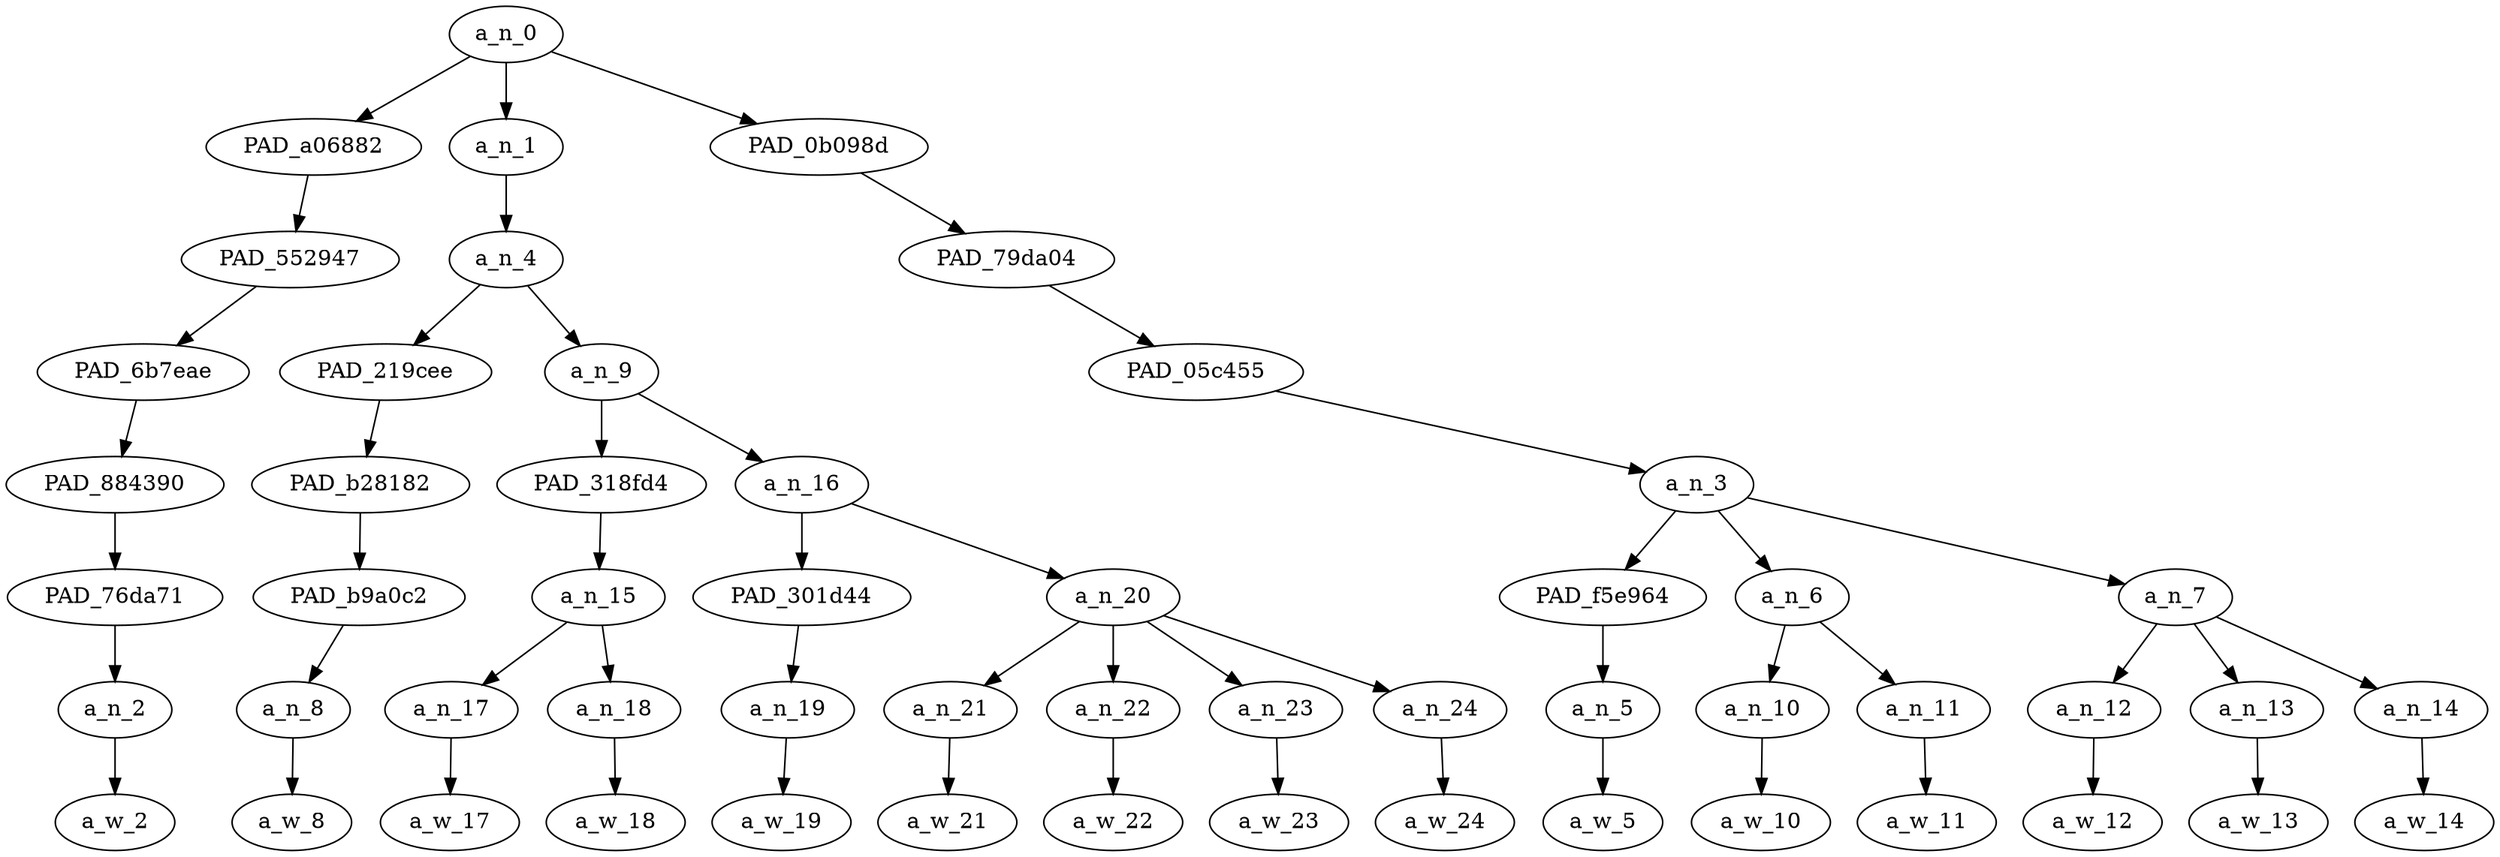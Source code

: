 strict digraph "" {
	a_n_0	[div_dir=1,
		index=0,
		level=7,
		pos="6.7569444444444455,7!",
		text_span="[0, 1, 2, 3, 4, 5, 6, 7, 8, 9, 10, 11, 12, 13, 14]",
		value=1.00000000];
	PAD_a06882	[div_dir=-1,
		index=1,
		level=6,
		pos="8.0,6!",
		text_span="[8]",
		value=0.04655025];
	a_n_0 -> PAD_a06882;
	a_n_1	[div_dir=1,
		index=0,
		level=6,
		pos="1.4375,6!",
		text_span="[0, 1, 2, 3, 4, 5, 6, 7]",
		value=0.66997833];
	a_n_0 -> a_n_1;
	PAD_0b098d	[div_dir=1,
		index=2,
		level=6,
		pos="10.833333333333334,6!",
		text_span="[9, 10, 11, 12, 13, 14]",
		value=0.28309445];
	a_n_0 -> PAD_0b098d;
	PAD_552947	[div_dir=-1,
		index=1,
		level=5,
		pos="8.0,5!",
		text_span="[8]",
		value=0.04655025];
	PAD_a06882 -> PAD_552947;
	PAD_6b7eae	[div_dir=-1,
		index=2,
		level=4,
		pos="8.0,4!",
		text_span="[8]",
		value=0.04655025];
	PAD_552947 -> PAD_6b7eae;
	PAD_884390	[div_dir=-1,
		index=3,
		level=3,
		pos="8.0,3!",
		text_span="[8]",
		value=0.04655025];
	PAD_6b7eae -> PAD_884390;
	PAD_76da71	[div_dir=-1,
		index=4,
		level=2,
		pos="8.0,2!",
		text_span="[8]",
		value=0.04655025];
	PAD_884390 -> PAD_76da71;
	a_n_2	[div_dir=-1,
		index=8,
		level=1,
		pos="8.0,1!",
		text_span="[8]",
		value=0.04655025];
	PAD_76da71 -> a_n_2;
	a_w_2	[div_dir=0,
		index=8,
		level=0,
		pos="8,0!",
		text_span="[8]",
		value=i];
	a_n_2 -> a_w_2;
	a_n_4	[div_dir=1,
		index=0,
		level=5,
		pos="1.4375,5!",
		text_span="[0, 1, 2, 3, 4, 5, 6, 7]",
		value=0.66960674];
	a_n_1 -> a_n_4;
	PAD_219cee	[div_dir=1,
		index=0,
		level=4,
		pos="0.0,4!",
		text_span="[0]",
		value=0.06469875];
	a_n_4 -> PAD_219cee;
	a_n_9	[div_dir=1,
		index=1,
		level=4,
		pos="2.875,4!",
		text_span="[1, 2, 3, 4, 5, 6, 7]",
		value=0.60453640];
	a_n_4 -> a_n_9;
	PAD_b28182	[div_dir=1,
		index=0,
		level=3,
		pos="0.0,3!",
		text_span="[0]",
		value=0.06469875];
	PAD_219cee -> PAD_b28182;
	PAD_b9a0c2	[div_dir=1,
		index=0,
		level=2,
		pos="0.0,2!",
		text_span="[0]",
		value=0.06469875];
	PAD_b28182 -> PAD_b9a0c2;
	a_n_8	[div_dir=1,
		index=0,
		level=1,
		pos="0.0,1!",
		text_span="[0]",
		value=0.06469875];
	PAD_b9a0c2 -> a_n_8;
	a_w_8	[div_dir=0,
		index=0,
		level=0,
		pos="0,0!",
		text_span="[0]",
		value=im];
	a_n_8 -> a_w_8;
	PAD_318fd4	[div_dir=1,
		index=1,
		level=3,
		pos="1.5,3!",
		text_span="[1, 2]",
		value=0.17751776];
	a_n_9 -> PAD_318fd4;
	a_n_16	[div_dir=1,
		index=2,
		level=3,
		pos="4.25,3!",
		text_span="[3, 4, 5, 6, 7]",
		value=0.42670118];
	a_n_9 -> a_n_16;
	a_n_15	[div_dir=1,
		index=1,
		level=2,
		pos="1.5,2!",
		text_span="[1, 2]",
		value=0.17751776];
	PAD_318fd4 -> a_n_15;
	a_n_17	[div_dir=1,
		index=1,
		level=1,
		pos="1.0,1!",
		text_span="[1]",
		value=0.05173603];
	a_n_15 -> a_n_17;
	a_n_18	[div_dir=-1,
		index=2,
		level=1,
		pos="2.0,1!",
		text_span="[2]",
		value=0.12573168];
	a_n_15 -> a_n_18;
	a_w_17	[div_dir=0,
		index=1,
		level=0,
		pos="1,0!",
		text_span="[1]",
		value=a];
	a_n_17 -> a_w_17;
	a_w_18	[div_dir=0,
		index=2,
		level=0,
		pos="2,0!",
		text_span="[2]",
		value=slut];
	a_n_18 -> a_w_18;
	PAD_301d44	[div_dir=1,
		index=2,
		level=2,
		pos="3.0,2!",
		text_span="[3]",
		value=0.04010627];
	a_n_16 -> PAD_301d44;
	a_n_20	[div_dir=1,
		index=3,
		level=2,
		pos="5.5,2!",
		text_span="[4, 5, 6, 7]",
		value=0.38625254];
	a_n_16 -> a_n_20;
	a_n_19	[div_dir=1,
		index=3,
		level=1,
		pos="3.0,1!",
		text_span="[3]",
		value=0.04010627];
	PAD_301d44 -> a_n_19;
	a_w_19	[div_dir=0,
		index=3,
		level=0,
		pos="3,0!",
		text_span="[3]",
		value=for];
	a_n_19 -> a_w_19;
	a_n_21	[div_dir=1,
		index=4,
		level=1,
		pos="4.0,1!",
		text_span="[4]",
		value=0.03953470];
	a_n_20 -> a_n_21;
	a_n_22	[div_dir=1,
		index=5,
		level=1,
		pos="5.0,1!",
		text_span="[5]",
		value=0.04850937];
	a_n_20 -> a_n_22;
	a_n_23	[div_dir=1,
		index=6,
		level=1,
		pos="6.0,1!",
		text_span="[6]",
		value=0.18637729];
	a_n_20 -> a_n_23;
	a_n_24	[div_dir=-1,
		index=7,
		level=1,
		pos="7.0,1!",
		text_span="[7]",
		value=0.11156103];
	a_n_20 -> a_n_24;
	a_w_21	[div_dir=0,
		index=4,
		level=0,
		pos="4,0!",
		text_span="[4]",
		value=the];
	a_n_21 -> a_w_21;
	a_w_22	[div_dir=0,
		index=5,
		level=0,
		pos="5,0!",
		text_span="[5]",
		value=entire];
	a_n_22 -> a_w_22;
	a_w_23	[div_dir=0,
		index=6,
		level=0,
		pos="6,0!",
		text_span="[6]",
		value=cql];
	a_n_23 -> a_w_23;
	a_w_24	[div_dir=0,
		index=7,
		level=0,
		pos="7,0!",
		text_span="[7]",
		value=ost];
	a_n_24 -> a_w_24;
	PAD_79da04	[div_dir=1,
		index=2,
		level=5,
		pos="10.833333333333334,5!",
		text_span="[9, 10, 11, 12, 13, 14]",
		value=0.28309445];
	PAD_0b098d -> PAD_79da04;
	PAD_05c455	[div_dir=1,
		index=3,
		level=4,
		pos="10.833333333333334,4!",
		text_span="[9, 10, 11, 12, 13, 14]",
		value=0.28309445];
	PAD_79da04 -> PAD_05c455;
	a_n_3	[div_dir=1,
		index=4,
		level=3,
		pos="10.833333333333334,3!",
		text_span="[9, 10, 11, 12, 13, 14]",
		value=0.28309445];
	PAD_05c455 -> a_n_3;
	PAD_f5e964	[div_dir=-1,
		index=5,
		level=2,
		pos="9.0,2!",
		text_span="[9]",
		value=0.05823735];
	a_n_3 -> PAD_f5e964;
	a_n_6	[div_dir=1,
		index=6,
		level=2,
		pos="10.5,2!",
		text_span="[10, 11]",
		value=0.09910280];
	a_n_3 -> a_n_6;
	a_n_7	[div_dir=1,
		index=7,
		level=2,
		pos="13.0,2!",
		text_span="[12, 13, 14]",
		value=0.12559170];
	a_n_3 -> a_n_7;
	a_n_5	[div_dir=-1,
		index=9,
		level=1,
		pos="9.0,1!",
		text_span="[9]",
		value=0.05823735];
	PAD_f5e964 -> a_n_5;
	a_w_5	[div_dir=0,
		index=9,
		level=0,
		pos="9,0!",
		text_span="[9]",
		value=listen];
	a_n_5 -> a_w_5;
	a_n_10	[div_dir=1,
		index=10,
		level=1,
		pos="10.0,1!",
		text_span="[10]",
		value=0.03837421];
	a_n_6 -> a_n_10;
	a_n_11	[div_dir=1,
		index=11,
		level=1,
		pos="11.0,1!",
		text_span="[11]",
		value=0.06040526];
	a_n_6 -> a_n_11;
	a_w_10	[div_dir=0,
		index=10,
		level=0,
		pos="10,0!",
		text_span="[10]",
		value=to];
	a_n_10 -> a_w_10;
	a_w_11	[div_dir=0,
		index=11,
		level=0,
		pos="11,0!",
		text_span="[11]",
		value=literally];
	a_n_11 -> a_w_11;
	a_n_12	[div_dir=1,
		index=12,
		level=1,
		pos="12.0,1!",
		text_span="[12]",
		value=0.04066655];
	a_n_7 -> a_n_12;
	a_n_13	[div_dir=1,
		index=13,
		level=1,
		pos="13.0,1!",
		text_span="[13]",
		value=0.03507607];
	a_n_7 -> a_n_13;
	a_n_14	[div_dir=1,
		index=14,
		level=1,
		pos="14.0,1!",
		text_span="[14]",
		value=0.04968307];
	a_n_7 -> a_n_14;
	a_w_12	[div_dir=0,
		index=12,
		level=0,
		pos="12,0!",
		text_span="[12]",
		value=every];
	a_n_12 -> a_w_12;
	a_w_13	[div_dir=0,
		index=13,
		level=0,
		pos="13,0!",
		text_span="[13]",
		value=single];
	a_n_13 -> a_w_13;
	a_w_14	[div_dir=0,
		index=14,
		level=0,
		pos="14,0!",
		text_span="[14]",
		value=day];
	a_n_14 -> a_w_14;
}
